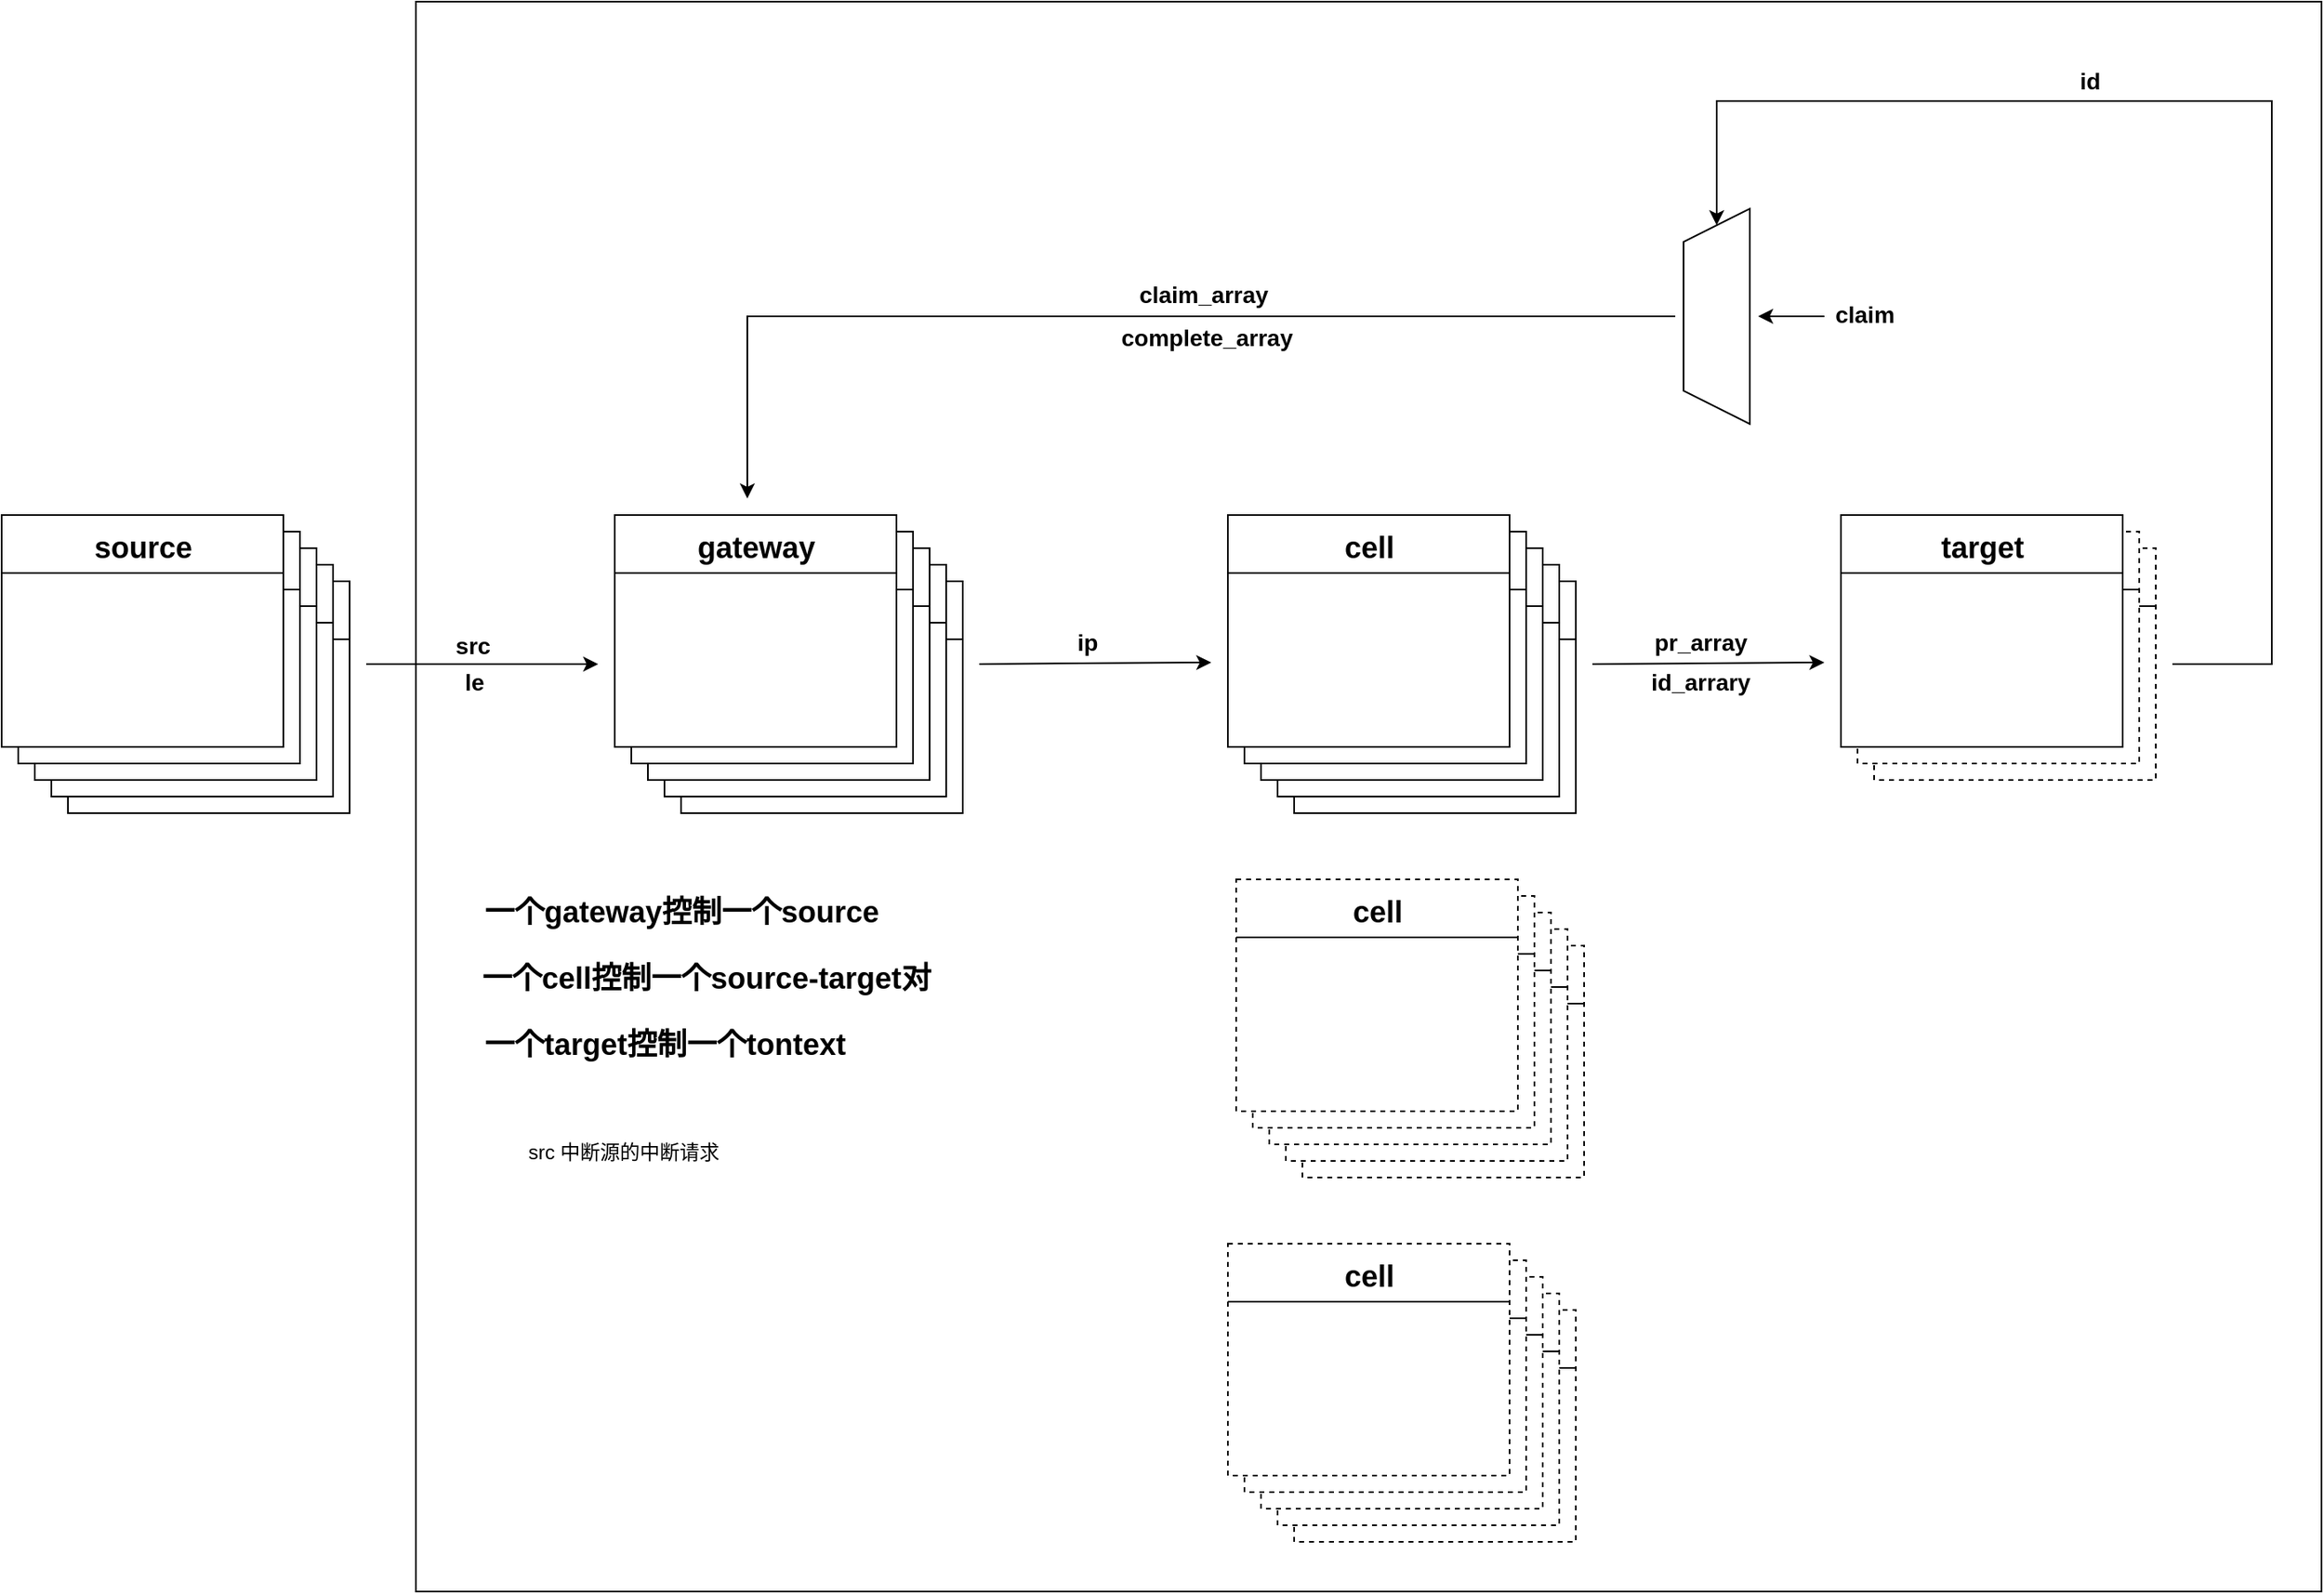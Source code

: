 <mxfile version="26.0.16">
  <diagram name="Page-1" id="-SYQERfHaWjqzHmGgk6P">
    <mxGraphModel dx="2480" dy="2063" grid="1" gridSize="10" guides="1" tooltips="1" connect="1" arrows="1" fold="1" page="1" pageScale="1" pageWidth="850" pageHeight="1100" math="0" shadow="0">
      <root>
        <mxCell id="0" />
        <mxCell id="1" parent="0" />
        <mxCell id="Y2h-zCyRkWRilLOsBVtO-182" value="" style="rounded=0;whiteSpace=wrap;html=1;fillColor=none;strokeColor=default;" parent="1" vertex="1">
          <mxGeometry x="120" y="-20" width="1150" height="960" as="geometry" />
        </mxCell>
        <mxCell id="Y2h-zCyRkWRilLOsBVtO-12" value="" style="group" parent="1" vertex="1" connectable="0">
          <mxGeometry x="240" y="290" width="270" height="210" as="geometry" />
        </mxCell>
        <mxCell id="Y2h-zCyRkWRilLOsBVtO-30" value="" style="group" parent="Y2h-zCyRkWRilLOsBVtO-12" vertex="1" connectable="0">
          <mxGeometry x="40" y="40" width="170" height="140" as="geometry" />
        </mxCell>
        <mxCell id="Y2h-zCyRkWRilLOsBVtO-31" value="" style="rounded=0;whiteSpace=wrap;html=1;movable=1;resizable=1;rotatable=1;deletable=1;editable=1;locked=0;connectable=1;" parent="Y2h-zCyRkWRilLOsBVtO-30" vertex="1">
          <mxGeometry width="170" height="140" as="geometry" />
        </mxCell>
        <mxCell id="Y2h-zCyRkWRilLOsBVtO-32" value="" style="endArrow=none;html=1;rounded=0;exitX=0;exitY=0.25;exitDx=0;exitDy=0;entryX=1;entryY=0.25;entryDx=0;entryDy=0;movable=0;resizable=0;rotatable=0;deletable=0;editable=0;locked=1;connectable=0;" parent="Y2h-zCyRkWRilLOsBVtO-30" source="Y2h-zCyRkWRilLOsBVtO-31" target="Y2h-zCyRkWRilLOsBVtO-31" edge="1">
          <mxGeometry width="50" height="50" relative="1" as="geometry">
            <mxPoint x="90" y="230" as="sourcePoint" />
            <mxPoint x="140" y="180" as="targetPoint" />
          </mxGeometry>
        </mxCell>
        <mxCell id="Y2h-zCyRkWRilLOsBVtO-33" value="&lt;b&gt;&lt;font style=&quot;font-size: 18px;&quot;&gt;gateway&lt;/font&gt;&lt;/b&gt;" style="text;html=1;align=center;verticalAlign=middle;resizable=0;points=[];autosize=1;strokeColor=none;fillColor=none;movable=0;rotatable=0;deletable=0;editable=0;locked=1;connectable=0;" parent="Y2h-zCyRkWRilLOsBVtO-30" vertex="1">
          <mxGeometry x="40" width="90" height="40" as="geometry" />
        </mxCell>
        <mxCell id="Y2h-zCyRkWRilLOsBVtO-13" value="" style="group;shadow=1;" parent="Y2h-zCyRkWRilLOsBVtO-12" vertex="1" connectable="0">
          <mxGeometry x="10" y="10" width="240" height="200" as="geometry" />
        </mxCell>
        <mxCell id="Y2h-zCyRkWRilLOsBVtO-34" value="" style="group" parent="Y2h-zCyRkWRilLOsBVtO-13" vertex="1" connectable="0">
          <mxGeometry x="20" y="20" width="170" height="140" as="geometry" />
        </mxCell>
        <mxCell id="Y2h-zCyRkWRilLOsBVtO-35" value="" style="rounded=0;whiteSpace=wrap;html=1;movable=1;resizable=1;rotatable=1;deletable=1;editable=1;locked=0;connectable=1;" parent="Y2h-zCyRkWRilLOsBVtO-34" vertex="1">
          <mxGeometry width="170" height="140" as="geometry" />
        </mxCell>
        <mxCell id="Y2h-zCyRkWRilLOsBVtO-36" value="" style="endArrow=none;html=1;rounded=0;exitX=0;exitY=0.25;exitDx=0;exitDy=0;entryX=1;entryY=0.25;entryDx=0;entryDy=0;movable=0;resizable=0;rotatable=0;deletable=0;editable=0;locked=1;connectable=0;" parent="Y2h-zCyRkWRilLOsBVtO-34" source="Y2h-zCyRkWRilLOsBVtO-35" target="Y2h-zCyRkWRilLOsBVtO-35" edge="1">
          <mxGeometry width="50" height="50" relative="1" as="geometry">
            <mxPoint x="90" y="230" as="sourcePoint" />
            <mxPoint x="140" y="180" as="targetPoint" />
          </mxGeometry>
        </mxCell>
        <mxCell id="Y2h-zCyRkWRilLOsBVtO-37" value="&lt;b&gt;&lt;font style=&quot;font-size: 18px;&quot;&gt;gateway&lt;/font&gt;&lt;/b&gt;" style="text;html=1;align=center;verticalAlign=middle;resizable=0;points=[];autosize=1;strokeColor=none;fillColor=none;movable=0;rotatable=0;deletable=0;editable=0;locked=1;connectable=0;" parent="Y2h-zCyRkWRilLOsBVtO-34" vertex="1">
          <mxGeometry x="40" width="90" height="40" as="geometry" />
        </mxCell>
        <mxCell id="Y2h-zCyRkWRilLOsBVtO-25" value="" style="group" parent="Y2h-zCyRkWRilLOsBVtO-13" vertex="1" connectable="0">
          <mxGeometry x="10" y="10" width="170" height="140" as="geometry" />
        </mxCell>
        <mxCell id="Y2h-zCyRkWRilLOsBVtO-26" value="" style="rounded=0;whiteSpace=wrap;html=1;movable=1;resizable=1;rotatable=1;deletable=1;editable=1;locked=0;connectable=1;" parent="Y2h-zCyRkWRilLOsBVtO-25" vertex="1">
          <mxGeometry width="170" height="140" as="geometry" />
        </mxCell>
        <mxCell id="Y2h-zCyRkWRilLOsBVtO-27" value="" style="endArrow=none;html=1;rounded=0;exitX=0;exitY=0.25;exitDx=0;exitDy=0;entryX=1;entryY=0.25;entryDx=0;entryDy=0;movable=0;resizable=0;rotatable=0;deletable=0;editable=0;locked=1;connectable=0;" parent="Y2h-zCyRkWRilLOsBVtO-25" source="Y2h-zCyRkWRilLOsBVtO-26" target="Y2h-zCyRkWRilLOsBVtO-26" edge="1">
          <mxGeometry width="50" height="50" relative="1" as="geometry">
            <mxPoint x="90" y="230" as="sourcePoint" />
            <mxPoint x="140" y="180" as="targetPoint" />
          </mxGeometry>
        </mxCell>
        <mxCell id="Y2h-zCyRkWRilLOsBVtO-28" value="&lt;b&gt;&lt;font style=&quot;font-size: 18px;&quot;&gt;gateway&lt;/font&gt;&lt;/b&gt;" style="text;html=1;align=center;verticalAlign=middle;resizable=0;points=[];autosize=1;strokeColor=none;fillColor=none;movable=0;rotatable=0;deletable=0;editable=0;locked=1;connectable=0;" parent="Y2h-zCyRkWRilLOsBVtO-25" vertex="1">
          <mxGeometry x="40" width="90" height="40" as="geometry" />
        </mxCell>
        <mxCell id="Y2h-zCyRkWRilLOsBVtO-14" value="" style="rounded=0;whiteSpace=wrap;html=1;movable=1;resizable=1;rotatable=1;deletable=1;editable=1;locked=0;connectable=1;" parent="Y2h-zCyRkWRilLOsBVtO-13" vertex="1">
          <mxGeometry width="170" height="140" as="geometry" />
        </mxCell>
        <mxCell id="Y2h-zCyRkWRilLOsBVtO-15" value="" style="endArrow=none;html=1;rounded=0;exitX=0;exitY=0.25;exitDx=0;exitDy=0;entryX=1;entryY=0.25;entryDx=0;entryDy=0;movable=0;resizable=0;rotatable=0;deletable=0;editable=0;locked=1;connectable=0;" parent="Y2h-zCyRkWRilLOsBVtO-13" source="Y2h-zCyRkWRilLOsBVtO-14" target="Y2h-zCyRkWRilLOsBVtO-14" edge="1">
          <mxGeometry width="50" height="50" relative="1" as="geometry">
            <mxPoint x="90" y="230" as="sourcePoint" />
            <mxPoint x="140" y="180" as="targetPoint" />
          </mxGeometry>
        </mxCell>
        <mxCell id="Y2h-zCyRkWRilLOsBVtO-16" value="&lt;b&gt;&lt;font style=&quot;font-size: 18px;&quot;&gt;gateway&lt;/font&gt;&lt;/b&gt;" style="text;html=1;align=center;verticalAlign=middle;resizable=0;points=[];autosize=1;strokeColor=none;fillColor=none;movable=0;rotatable=0;deletable=0;editable=0;locked=1;connectable=0;" parent="Y2h-zCyRkWRilLOsBVtO-13" vertex="1">
          <mxGeometry x="40" width="90" height="40" as="geometry" />
        </mxCell>
        <mxCell id="Y2h-zCyRkWRilLOsBVtO-8" value="" style="rounded=0;whiteSpace=wrap;html=1;movable=1;resizable=1;rotatable=1;deletable=1;editable=1;locked=0;connectable=1;" parent="Y2h-zCyRkWRilLOsBVtO-12" vertex="1">
          <mxGeometry width="170" height="140" as="geometry" />
        </mxCell>
        <mxCell id="Y2h-zCyRkWRilLOsBVtO-10" value="" style="endArrow=none;html=1;rounded=0;exitX=0;exitY=0.25;exitDx=0;exitDy=0;entryX=1;entryY=0.25;entryDx=0;entryDy=0;movable=0;resizable=0;rotatable=0;deletable=0;editable=0;locked=1;connectable=0;" parent="Y2h-zCyRkWRilLOsBVtO-12" source="Y2h-zCyRkWRilLOsBVtO-8" target="Y2h-zCyRkWRilLOsBVtO-8" edge="1">
          <mxGeometry width="50" height="50" relative="1" as="geometry">
            <mxPoint x="90" y="230" as="sourcePoint" />
            <mxPoint x="140" y="180" as="targetPoint" />
          </mxGeometry>
        </mxCell>
        <mxCell id="Y2h-zCyRkWRilLOsBVtO-11" value="&lt;b&gt;&lt;font style=&quot;font-size: 18px;&quot;&gt;gateway&lt;/font&gt;&lt;/b&gt;" style="text;html=1;align=center;verticalAlign=middle;resizable=0;points=[];autosize=1;strokeColor=none;fillColor=none;movable=0;rotatable=0;deletable=0;editable=0;locked=1;connectable=0;" parent="Y2h-zCyRkWRilLOsBVtO-12" vertex="1">
          <mxGeometry x="40" width="90" height="40" as="geometry" />
        </mxCell>
        <mxCell id="Y2h-zCyRkWRilLOsBVtO-38" value="&lt;font style=&quot;font-size: 18px;&quot;&gt;&lt;b style=&quot;&quot;&gt;一个gateway控制一个source&lt;/b&gt;&lt;/font&gt;" style="text;html=1;align=center;verticalAlign=middle;resizable=0;points=[];autosize=1;strokeColor=none;fillColor=none;" parent="1" vertex="1">
          <mxGeometry x="150" y="510" width="260" height="40" as="geometry" />
        </mxCell>
        <mxCell id="Y2h-zCyRkWRilLOsBVtO-40" value="" style="group" parent="1" vertex="1" connectable="0">
          <mxGeometry x="-130" y="290" width="260" height="210" as="geometry" />
        </mxCell>
        <mxCell id="Y2h-zCyRkWRilLOsBVtO-41" value="" style="group" parent="Y2h-zCyRkWRilLOsBVtO-40" vertex="1" connectable="0">
          <mxGeometry x="40" y="40" width="170" height="140" as="geometry" />
        </mxCell>
        <mxCell id="Y2h-zCyRkWRilLOsBVtO-42" value="" style="rounded=0;whiteSpace=wrap;html=1;movable=1;resizable=1;rotatable=1;deletable=1;editable=1;locked=0;connectable=1;" parent="Y2h-zCyRkWRilLOsBVtO-41" vertex="1">
          <mxGeometry width="170" height="140" as="geometry" />
        </mxCell>
        <mxCell id="Y2h-zCyRkWRilLOsBVtO-43" value="" style="endArrow=none;html=1;rounded=0;exitX=0;exitY=0.25;exitDx=0;exitDy=0;entryX=1;entryY=0.25;entryDx=0;entryDy=0;movable=0;resizable=0;rotatable=0;deletable=0;editable=0;locked=1;connectable=0;" parent="Y2h-zCyRkWRilLOsBVtO-41" source="Y2h-zCyRkWRilLOsBVtO-42" target="Y2h-zCyRkWRilLOsBVtO-42" edge="1">
          <mxGeometry width="50" height="50" relative="1" as="geometry">
            <mxPoint x="90" y="230" as="sourcePoint" />
            <mxPoint x="140" y="180" as="targetPoint" />
          </mxGeometry>
        </mxCell>
        <mxCell id="Y2h-zCyRkWRilLOsBVtO-44" value="&lt;b&gt;&lt;font style=&quot;font-size: 18px;&quot;&gt;gateway&lt;/font&gt;&lt;/b&gt;" style="text;html=1;align=center;verticalAlign=middle;resizable=0;points=[];autosize=1;strokeColor=none;fillColor=none;movable=0;rotatable=0;deletable=0;editable=0;locked=1;connectable=0;" parent="Y2h-zCyRkWRilLOsBVtO-41" vertex="1">
          <mxGeometry x="40" width="90" height="40" as="geometry" />
        </mxCell>
        <mxCell id="Y2h-zCyRkWRilLOsBVtO-45" value="" style="group;shadow=1;" parent="Y2h-zCyRkWRilLOsBVtO-40" vertex="1" connectable="0">
          <mxGeometry x="10" y="10" width="240" height="200" as="geometry" />
        </mxCell>
        <mxCell id="Y2h-zCyRkWRilLOsBVtO-46" value="" style="group" parent="Y2h-zCyRkWRilLOsBVtO-45" vertex="1" connectable="0">
          <mxGeometry x="20" y="20" width="170" height="140" as="geometry" />
        </mxCell>
        <mxCell id="Y2h-zCyRkWRilLOsBVtO-47" value="" style="rounded=0;whiteSpace=wrap;html=1;movable=1;resizable=1;rotatable=1;deletable=1;editable=1;locked=0;connectable=1;" parent="Y2h-zCyRkWRilLOsBVtO-46" vertex="1">
          <mxGeometry width="170" height="140" as="geometry" />
        </mxCell>
        <mxCell id="Y2h-zCyRkWRilLOsBVtO-48" value="" style="endArrow=none;html=1;rounded=0;exitX=0;exitY=0.25;exitDx=0;exitDy=0;entryX=1;entryY=0.25;entryDx=0;entryDy=0;movable=0;resizable=0;rotatable=0;deletable=0;editable=0;locked=1;connectable=0;" parent="Y2h-zCyRkWRilLOsBVtO-46" source="Y2h-zCyRkWRilLOsBVtO-47" target="Y2h-zCyRkWRilLOsBVtO-47" edge="1">
          <mxGeometry width="50" height="50" relative="1" as="geometry">
            <mxPoint x="90" y="230" as="sourcePoint" />
            <mxPoint x="140" y="180" as="targetPoint" />
          </mxGeometry>
        </mxCell>
        <mxCell id="Y2h-zCyRkWRilLOsBVtO-49" value="&lt;b&gt;&lt;font style=&quot;font-size: 18px;&quot;&gt;gateway&lt;/font&gt;&lt;/b&gt;" style="text;html=1;align=center;verticalAlign=middle;resizable=0;points=[];autosize=1;strokeColor=none;fillColor=none;movable=0;rotatable=0;deletable=0;editable=0;locked=1;connectable=0;" parent="Y2h-zCyRkWRilLOsBVtO-46" vertex="1">
          <mxGeometry x="40" width="90" height="40" as="geometry" />
        </mxCell>
        <mxCell id="Y2h-zCyRkWRilLOsBVtO-50" value="" style="group" parent="Y2h-zCyRkWRilLOsBVtO-45" vertex="1" connectable="0">
          <mxGeometry x="10" y="10" width="170" height="140" as="geometry" />
        </mxCell>
        <mxCell id="Y2h-zCyRkWRilLOsBVtO-51" value="" style="rounded=0;whiteSpace=wrap;html=1;movable=1;resizable=1;rotatable=1;deletable=1;editable=1;locked=0;connectable=1;" parent="Y2h-zCyRkWRilLOsBVtO-50" vertex="1">
          <mxGeometry width="170" height="140" as="geometry" />
        </mxCell>
        <mxCell id="Y2h-zCyRkWRilLOsBVtO-52" value="" style="endArrow=none;html=1;rounded=0;exitX=0;exitY=0.25;exitDx=0;exitDy=0;entryX=1;entryY=0.25;entryDx=0;entryDy=0;movable=0;resizable=0;rotatable=0;deletable=0;editable=0;locked=1;connectable=0;" parent="Y2h-zCyRkWRilLOsBVtO-50" source="Y2h-zCyRkWRilLOsBVtO-51" target="Y2h-zCyRkWRilLOsBVtO-51" edge="1">
          <mxGeometry width="50" height="50" relative="1" as="geometry">
            <mxPoint x="90" y="230" as="sourcePoint" />
            <mxPoint x="140" y="180" as="targetPoint" />
          </mxGeometry>
        </mxCell>
        <mxCell id="Y2h-zCyRkWRilLOsBVtO-53" value="&lt;b&gt;&lt;font style=&quot;font-size: 18px;&quot;&gt;gateway&lt;/font&gt;&lt;/b&gt;" style="text;html=1;align=center;verticalAlign=middle;resizable=0;points=[];autosize=1;strokeColor=none;fillColor=none;movable=0;rotatable=0;deletable=0;editable=0;locked=1;connectable=0;" parent="Y2h-zCyRkWRilLOsBVtO-50" vertex="1">
          <mxGeometry x="40" width="90" height="40" as="geometry" />
        </mxCell>
        <mxCell id="Y2h-zCyRkWRilLOsBVtO-54" value="" style="rounded=0;whiteSpace=wrap;html=1;movable=1;resizable=1;rotatable=1;deletable=1;editable=1;locked=0;connectable=1;" parent="Y2h-zCyRkWRilLOsBVtO-45" vertex="1">
          <mxGeometry width="170" height="140" as="geometry" />
        </mxCell>
        <mxCell id="Y2h-zCyRkWRilLOsBVtO-55" value="" style="endArrow=none;html=1;rounded=0;exitX=0;exitY=0.25;exitDx=0;exitDy=0;entryX=1;entryY=0.25;entryDx=0;entryDy=0;movable=0;resizable=0;rotatable=0;deletable=0;editable=0;locked=1;connectable=0;" parent="Y2h-zCyRkWRilLOsBVtO-45" source="Y2h-zCyRkWRilLOsBVtO-54" target="Y2h-zCyRkWRilLOsBVtO-54" edge="1">
          <mxGeometry width="50" height="50" relative="1" as="geometry">
            <mxPoint x="90" y="230" as="sourcePoint" />
            <mxPoint x="140" y="180" as="targetPoint" />
          </mxGeometry>
        </mxCell>
        <mxCell id="Y2h-zCyRkWRilLOsBVtO-56" value="&lt;b&gt;&lt;font style=&quot;font-size: 18px;&quot;&gt;gateway&lt;/font&gt;&lt;/b&gt;" style="text;html=1;align=center;verticalAlign=middle;resizable=0;points=[];autosize=1;strokeColor=none;fillColor=none;movable=0;rotatable=0;deletable=0;editable=0;locked=1;connectable=0;" parent="Y2h-zCyRkWRilLOsBVtO-45" vertex="1">
          <mxGeometry x="40" width="90" height="40" as="geometry" />
        </mxCell>
        <mxCell id="Y2h-zCyRkWRilLOsBVtO-39" value="" style="endArrow=classic;html=1;rounded=0;" parent="Y2h-zCyRkWRilLOsBVtO-45" edge="1">
          <mxGeometry width="50" height="50" relative="1" as="geometry">
            <mxPoint x="210" y="80" as="sourcePoint" />
            <mxPoint x="350" y="80" as="targetPoint" />
            <Array as="points">
              <mxPoint x="210" y="80" />
            </Array>
          </mxGeometry>
        </mxCell>
        <mxCell id="Y2h-zCyRkWRilLOsBVtO-57" value="" style="rounded=0;whiteSpace=wrap;html=1;movable=1;resizable=1;rotatable=1;deletable=1;editable=1;locked=0;connectable=1;" parent="Y2h-zCyRkWRilLOsBVtO-40" vertex="1">
          <mxGeometry width="170" height="140" as="geometry" />
        </mxCell>
        <mxCell id="Y2h-zCyRkWRilLOsBVtO-58" value="" style="endArrow=none;html=1;rounded=0;exitX=0;exitY=0.25;exitDx=0;exitDy=0;entryX=1;entryY=0.25;entryDx=0;entryDy=0;movable=0;resizable=0;rotatable=0;deletable=0;editable=0;locked=1;connectable=0;" parent="Y2h-zCyRkWRilLOsBVtO-40" source="Y2h-zCyRkWRilLOsBVtO-57" target="Y2h-zCyRkWRilLOsBVtO-57" edge="1">
          <mxGeometry width="50" height="50" relative="1" as="geometry">
            <mxPoint x="90" y="230" as="sourcePoint" />
            <mxPoint x="140" y="180" as="targetPoint" />
          </mxGeometry>
        </mxCell>
        <mxCell id="Y2h-zCyRkWRilLOsBVtO-59" value="&lt;b&gt;&lt;font style=&quot;font-size: 18px;&quot;&gt;source&lt;/font&gt;&lt;/b&gt;" style="text;html=1;align=center;verticalAlign=middle;resizable=1;points=[];autosize=1;strokeColor=none;fillColor=none;movable=1;rotatable=1;deletable=1;editable=1;locked=0;connectable=1;" parent="Y2h-zCyRkWRilLOsBVtO-40" vertex="1">
          <mxGeometry x="45" width="80" height="40" as="geometry" />
        </mxCell>
        <mxCell id="Y2h-zCyRkWRilLOsBVtO-60" value="src 中断源的中断请求" style="text;html=1;align=center;verticalAlign=middle;resizable=0;points=[];autosize=1;strokeColor=none;fillColor=none;" parent="1" vertex="1">
          <mxGeometry x="175" y="660" width="140" height="30" as="geometry" />
        </mxCell>
        <mxCell id="Y2h-zCyRkWRilLOsBVtO-61" value="&lt;font style=&quot;font-size: 14px;&quot;&gt;&lt;b&gt;src&amp;nbsp;&lt;/b&gt;&lt;/font&gt;" style="text;html=1;align=center;verticalAlign=middle;resizable=0;points=[];autosize=1;strokeColor=none;fillColor=none;" parent="1" vertex="1">
          <mxGeometry x="131" y="354" width="50" height="30" as="geometry" />
        </mxCell>
        <mxCell id="Y2h-zCyRkWRilLOsBVtO-62" value="&lt;font style=&quot;font-size: 14px;&quot;&gt;&lt;b&gt;le&lt;/b&gt;&lt;/font&gt;" style="text;html=1;align=center;verticalAlign=middle;resizable=0;points=[];autosize=1;strokeColor=none;fillColor=none;" parent="1" vertex="1">
          <mxGeometry x="135" y="376" width="40" height="30" as="geometry" />
        </mxCell>
        <mxCell id="Y2h-zCyRkWRilLOsBVtO-63" value="" style="endArrow=classic;html=1;rounded=0;" parent="1" edge="1">
          <mxGeometry width="50" height="50" relative="1" as="geometry">
            <mxPoint x="460" y="380" as="sourcePoint" />
            <mxPoint x="600" y="379" as="targetPoint" />
          </mxGeometry>
        </mxCell>
        <mxCell id="Y2h-zCyRkWRilLOsBVtO-64" value="" style="group;movable=1;resizable=1;rotatable=1;deletable=1;editable=1;locked=0;connectable=1;" parent="1" vertex="1" connectable="0">
          <mxGeometry x="610" y="290" width="270" height="210" as="geometry" />
        </mxCell>
        <mxCell id="Y2h-zCyRkWRilLOsBVtO-65" value="" style="group;movable=1;resizable=1;rotatable=1;deletable=1;editable=1;locked=0;connectable=1;" parent="Y2h-zCyRkWRilLOsBVtO-64" vertex="1" connectable="0">
          <mxGeometry x="40" y="40" width="170" height="140" as="geometry" />
        </mxCell>
        <mxCell id="Y2h-zCyRkWRilLOsBVtO-66" value="" style="rounded=0;whiteSpace=wrap;html=1;movable=1;resizable=1;rotatable=1;deletable=1;editable=1;locked=0;connectable=1;" parent="Y2h-zCyRkWRilLOsBVtO-65" vertex="1">
          <mxGeometry width="170" height="140" as="geometry" />
        </mxCell>
        <mxCell id="Y2h-zCyRkWRilLOsBVtO-67" value="" style="endArrow=none;html=1;rounded=0;exitX=0;exitY=0.25;exitDx=0;exitDy=0;entryX=1;entryY=0.25;entryDx=0;entryDy=0;movable=1;resizable=1;rotatable=1;deletable=1;editable=1;locked=0;connectable=1;" parent="Y2h-zCyRkWRilLOsBVtO-65" source="Y2h-zCyRkWRilLOsBVtO-66" target="Y2h-zCyRkWRilLOsBVtO-66" edge="1">
          <mxGeometry width="50" height="50" relative="1" as="geometry">
            <mxPoint x="90" y="230" as="sourcePoint" />
            <mxPoint x="140" y="180" as="targetPoint" />
          </mxGeometry>
        </mxCell>
        <mxCell id="Y2h-zCyRkWRilLOsBVtO-68" value="&lt;b&gt;&lt;font style=&quot;font-size: 18px;&quot;&gt;gateway&lt;/font&gt;&lt;/b&gt;" style="text;html=1;align=center;verticalAlign=middle;resizable=1;points=[];autosize=1;strokeColor=none;fillColor=none;movable=1;rotatable=1;deletable=1;editable=1;locked=0;connectable=1;" parent="Y2h-zCyRkWRilLOsBVtO-65" vertex="1">
          <mxGeometry x="40" width="90" height="40" as="geometry" />
        </mxCell>
        <mxCell id="Y2h-zCyRkWRilLOsBVtO-69" value="" style="group;shadow=1;movable=1;resizable=1;rotatable=1;deletable=1;editable=1;locked=0;connectable=1;" parent="Y2h-zCyRkWRilLOsBVtO-64" vertex="1" connectable="0">
          <mxGeometry x="10" y="10" width="240" height="200" as="geometry" />
        </mxCell>
        <mxCell id="Y2h-zCyRkWRilLOsBVtO-70" value="" style="group;movable=1;resizable=1;rotatable=1;deletable=1;editable=1;locked=0;connectable=1;" parent="Y2h-zCyRkWRilLOsBVtO-69" vertex="1" connectable="0">
          <mxGeometry x="20" y="20" width="170" height="140" as="geometry" />
        </mxCell>
        <mxCell id="Y2h-zCyRkWRilLOsBVtO-71" value="" style="rounded=0;whiteSpace=wrap;html=1;movable=1;resizable=1;rotatable=1;deletable=1;editable=1;locked=0;connectable=1;" parent="Y2h-zCyRkWRilLOsBVtO-70" vertex="1">
          <mxGeometry width="170" height="140" as="geometry" />
        </mxCell>
        <mxCell id="Y2h-zCyRkWRilLOsBVtO-72" value="" style="endArrow=none;html=1;rounded=0;exitX=0;exitY=0.25;exitDx=0;exitDy=0;entryX=1;entryY=0.25;entryDx=0;entryDy=0;movable=1;resizable=1;rotatable=1;deletable=1;editable=1;locked=0;connectable=1;" parent="Y2h-zCyRkWRilLOsBVtO-70" source="Y2h-zCyRkWRilLOsBVtO-71" target="Y2h-zCyRkWRilLOsBVtO-71" edge="1">
          <mxGeometry width="50" height="50" relative="1" as="geometry">
            <mxPoint x="90" y="230" as="sourcePoint" />
            <mxPoint x="140" y="180" as="targetPoint" />
          </mxGeometry>
        </mxCell>
        <mxCell id="Y2h-zCyRkWRilLOsBVtO-73" value="&lt;b&gt;&lt;font style=&quot;font-size: 18px;&quot;&gt;gateway&lt;/font&gt;&lt;/b&gt;" style="text;html=1;align=center;verticalAlign=middle;resizable=1;points=[];autosize=1;strokeColor=none;fillColor=none;movable=1;rotatable=1;deletable=1;editable=1;locked=0;connectable=1;" parent="Y2h-zCyRkWRilLOsBVtO-70" vertex="1">
          <mxGeometry x="40" width="90" height="40" as="geometry" />
        </mxCell>
        <mxCell id="Y2h-zCyRkWRilLOsBVtO-74" value="" style="group;movable=1;resizable=1;rotatable=1;deletable=1;editable=1;locked=0;connectable=1;" parent="Y2h-zCyRkWRilLOsBVtO-69" vertex="1" connectable="0">
          <mxGeometry x="10" y="10" width="170" height="140" as="geometry" />
        </mxCell>
        <mxCell id="Y2h-zCyRkWRilLOsBVtO-75" value="" style="rounded=0;whiteSpace=wrap;html=1;movable=1;resizable=1;rotatable=1;deletable=1;editable=1;locked=0;connectable=1;" parent="Y2h-zCyRkWRilLOsBVtO-74" vertex="1">
          <mxGeometry width="170" height="140" as="geometry" />
        </mxCell>
        <mxCell id="Y2h-zCyRkWRilLOsBVtO-76" value="" style="endArrow=none;html=1;rounded=0;exitX=0;exitY=0.25;exitDx=0;exitDy=0;entryX=1;entryY=0.25;entryDx=0;entryDy=0;movable=1;resizable=1;rotatable=1;deletable=1;editable=1;locked=0;connectable=1;" parent="Y2h-zCyRkWRilLOsBVtO-74" source="Y2h-zCyRkWRilLOsBVtO-75" target="Y2h-zCyRkWRilLOsBVtO-75" edge="1">
          <mxGeometry width="50" height="50" relative="1" as="geometry">
            <mxPoint x="90" y="230" as="sourcePoint" />
            <mxPoint x="140" y="180" as="targetPoint" />
          </mxGeometry>
        </mxCell>
        <mxCell id="Y2h-zCyRkWRilLOsBVtO-77" value="&lt;b&gt;&lt;font style=&quot;font-size: 18px;&quot;&gt;gateway&lt;/font&gt;&lt;/b&gt;" style="text;html=1;align=center;verticalAlign=middle;resizable=1;points=[];autosize=1;strokeColor=none;fillColor=none;movable=1;rotatable=1;deletable=1;editable=1;locked=0;connectable=1;" parent="Y2h-zCyRkWRilLOsBVtO-74" vertex="1">
          <mxGeometry x="40" width="90" height="40" as="geometry" />
        </mxCell>
        <mxCell id="Y2h-zCyRkWRilLOsBVtO-78" value="" style="rounded=0;whiteSpace=wrap;html=1;movable=1;resizable=1;rotatable=1;deletable=1;editable=1;locked=0;connectable=1;" parent="Y2h-zCyRkWRilLOsBVtO-69" vertex="1">
          <mxGeometry width="170" height="140" as="geometry" />
        </mxCell>
        <mxCell id="Y2h-zCyRkWRilLOsBVtO-79" value="" style="endArrow=none;html=1;rounded=0;exitX=0;exitY=0.25;exitDx=0;exitDy=0;entryX=1;entryY=0.25;entryDx=0;entryDy=0;movable=1;resizable=1;rotatable=1;deletable=1;editable=1;locked=0;connectable=1;" parent="Y2h-zCyRkWRilLOsBVtO-69" source="Y2h-zCyRkWRilLOsBVtO-78" target="Y2h-zCyRkWRilLOsBVtO-78" edge="1">
          <mxGeometry width="50" height="50" relative="1" as="geometry">
            <mxPoint x="90" y="230" as="sourcePoint" />
            <mxPoint x="140" y="180" as="targetPoint" />
          </mxGeometry>
        </mxCell>
        <mxCell id="Y2h-zCyRkWRilLOsBVtO-80" value="&lt;b&gt;&lt;font style=&quot;font-size: 18px;&quot;&gt;gateway&lt;/font&gt;&lt;/b&gt;" style="text;html=1;align=center;verticalAlign=middle;resizable=1;points=[];autosize=1;strokeColor=none;fillColor=none;movable=1;rotatable=1;deletable=1;editable=1;locked=0;connectable=1;" parent="Y2h-zCyRkWRilLOsBVtO-69" vertex="1">
          <mxGeometry x="40" width="90" height="40" as="geometry" />
        </mxCell>
        <mxCell id="Y2h-zCyRkWRilLOsBVtO-81" value="" style="rounded=0;whiteSpace=wrap;html=1;movable=1;resizable=1;rotatable=1;deletable=1;editable=1;locked=0;connectable=1;" parent="Y2h-zCyRkWRilLOsBVtO-64" vertex="1">
          <mxGeometry width="170" height="140" as="geometry" />
        </mxCell>
        <mxCell id="Y2h-zCyRkWRilLOsBVtO-82" value="" style="endArrow=none;html=1;rounded=0;exitX=0;exitY=0.25;exitDx=0;exitDy=0;entryX=1;entryY=0.25;entryDx=0;entryDy=0;movable=1;resizable=1;rotatable=1;deletable=1;editable=1;locked=0;connectable=1;" parent="Y2h-zCyRkWRilLOsBVtO-64" source="Y2h-zCyRkWRilLOsBVtO-81" target="Y2h-zCyRkWRilLOsBVtO-81" edge="1">
          <mxGeometry width="50" height="50" relative="1" as="geometry">
            <mxPoint x="90" y="230" as="sourcePoint" />
            <mxPoint x="140" y="180" as="targetPoint" />
          </mxGeometry>
        </mxCell>
        <mxCell id="Y2h-zCyRkWRilLOsBVtO-83" value="&lt;b&gt;&lt;font style=&quot;font-size: 18px;&quot;&gt;cell&lt;/font&gt;&lt;/b&gt;" style="text;html=1;align=center;verticalAlign=middle;resizable=1;points=[];autosize=1;strokeColor=none;fillColor=none;movable=1;rotatable=1;deletable=1;editable=1;locked=0;connectable=1;" parent="Y2h-zCyRkWRilLOsBVtO-64" vertex="1">
          <mxGeometry x="60" width="50" height="40" as="geometry" />
        </mxCell>
        <mxCell id="Y2h-zCyRkWRilLOsBVtO-84" value="" style="group;dashed=1;movable=1;resizable=1;rotatable=1;deletable=1;editable=1;locked=0;connectable=1;" parent="1" vertex="1" connectable="0">
          <mxGeometry x="615" y="510" width="270" height="210" as="geometry" />
        </mxCell>
        <mxCell id="Y2h-zCyRkWRilLOsBVtO-85" value="" style="group;dashed=1;movable=1;resizable=1;rotatable=1;deletable=1;editable=1;locked=0;connectable=1;" parent="Y2h-zCyRkWRilLOsBVtO-84" vertex="1" connectable="0">
          <mxGeometry x="40" y="40" width="170" height="140" as="geometry" />
        </mxCell>
        <mxCell id="Y2h-zCyRkWRilLOsBVtO-86" value="" style="rounded=0;whiteSpace=wrap;html=1;movable=1;resizable=1;rotatable=1;deletable=1;editable=1;locked=0;connectable=1;dashed=1;" parent="Y2h-zCyRkWRilLOsBVtO-85" vertex="1">
          <mxGeometry width="170" height="140" as="geometry" />
        </mxCell>
        <mxCell id="Y2h-zCyRkWRilLOsBVtO-87" value="" style="endArrow=none;html=1;rounded=0;exitX=0;exitY=0.25;exitDx=0;exitDy=0;entryX=1;entryY=0.25;entryDx=0;entryDy=0;movable=1;resizable=1;rotatable=1;deletable=1;editable=1;locked=0;connectable=1;" parent="Y2h-zCyRkWRilLOsBVtO-85" source="Y2h-zCyRkWRilLOsBVtO-86" target="Y2h-zCyRkWRilLOsBVtO-86" edge="1">
          <mxGeometry width="50" height="50" relative="1" as="geometry">
            <mxPoint x="90" y="230" as="sourcePoint" />
            <mxPoint x="140" y="180" as="targetPoint" />
          </mxGeometry>
        </mxCell>
        <mxCell id="Y2h-zCyRkWRilLOsBVtO-88" value="&lt;b&gt;&lt;font style=&quot;font-size: 18px;&quot;&gt;gateway&lt;/font&gt;&lt;/b&gt;" style="text;html=1;align=center;verticalAlign=middle;resizable=1;points=[];autosize=1;strokeColor=none;fillColor=none;movable=1;rotatable=1;deletable=1;editable=1;locked=0;connectable=1;" parent="Y2h-zCyRkWRilLOsBVtO-85" vertex="1">
          <mxGeometry x="40" width="90" height="40" as="geometry" />
        </mxCell>
        <mxCell id="Y2h-zCyRkWRilLOsBVtO-89" value="" style="group;shadow=1;dashed=1;movable=1;resizable=1;rotatable=1;deletable=1;editable=1;locked=0;connectable=1;" parent="Y2h-zCyRkWRilLOsBVtO-84" vertex="1" connectable="0">
          <mxGeometry x="10" y="10" width="240" height="200" as="geometry" />
        </mxCell>
        <mxCell id="Y2h-zCyRkWRilLOsBVtO-90" value="" style="group;dashed=1;movable=1;resizable=1;rotatable=1;deletable=1;editable=1;locked=0;connectable=1;" parent="Y2h-zCyRkWRilLOsBVtO-89" vertex="1" connectable="0">
          <mxGeometry x="20" y="20" width="170" height="140" as="geometry" />
        </mxCell>
        <mxCell id="Y2h-zCyRkWRilLOsBVtO-91" value="" style="rounded=0;whiteSpace=wrap;html=1;movable=1;resizable=1;rotatable=1;deletable=1;editable=1;locked=0;connectable=1;dashed=1;" parent="Y2h-zCyRkWRilLOsBVtO-90" vertex="1">
          <mxGeometry width="170" height="140" as="geometry" />
        </mxCell>
        <mxCell id="Y2h-zCyRkWRilLOsBVtO-92" value="" style="endArrow=none;html=1;rounded=0;exitX=0;exitY=0.25;exitDx=0;exitDy=0;entryX=1;entryY=0.25;entryDx=0;entryDy=0;movable=1;resizable=1;rotatable=1;deletable=1;editable=1;locked=0;connectable=1;" parent="Y2h-zCyRkWRilLOsBVtO-90" source="Y2h-zCyRkWRilLOsBVtO-91" target="Y2h-zCyRkWRilLOsBVtO-91" edge="1">
          <mxGeometry width="50" height="50" relative="1" as="geometry">
            <mxPoint x="90" y="230" as="sourcePoint" />
            <mxPoint x="140" y="180" as="targetPoint" />
          </mxGeometry>
        </mxCell>
        <mxCell id="Y2h-zCyRkWRilLOsBVtO-93" value="&lt;b&gt;&lt;font style=&quot;font-size: 18px;&quot;&gt;gateway&lt;/font&gt;&lt;/b&gt;" style="text;html=1;align=center;verticalAlign=middle;resizable=1;points=[];autosize=1;strokeColor=none;fillColor=none;movable=1;rotatable=1;deletable=1;editable=1;locked=0;connectable=1;" parent="Y2h-zCyRkWRilLOsBVtO-90" vertex="1">
          <mxGeometry x="40" width="90" height="40" as="geometry" />
        </mxCell>
        <mxCell id="Y2h-zCyRkWRilLOsBVtO-94" value="" style="group;dashed=1;movable=1;resizable=1;rotatable=1;deletable=1;editable=1;locked=0;connectable=1;" parent="Y2h-zCyRkWRilLOsBVtO-89" vertex="1" connectable="0">
          <mxGeometry x="10" y="10" width="170" height="140" as="geometry" />
        </mxCell>
        <mxCell id="Y2h-zCyRkWRilLOsBVtO-95" value="" style="rounded=0;whiteSpace=wrap;html=1;movable=1;resizable=1;rotatable=1;deletable=1;editable=1;locked=0;connectable=1;dashed=1;" parent="Y2h-zCyRkWRilLOsBVtO-94" vertex="1">
          <mxGeometry width="170" height="140" as="geometry" />
        </mxCell>
        <mxCell id="Y2h-zCyRkWRilLOsBVtO-96" value="" style="endArrow=none;html=1;rounded=0;exitX=0;exitY=0.25;exitDx=0;exitDy=0;entryX=1;entryY=0.25;entryDx=0;entryDy=0;movable=1;resizable=1;rotatable=1;deletable=1;editable=1;locked=0;connectable=1;" parent="Y2h-zCyRkWRilLOsBVtO-94" source="Y2h-zCyRkWRilLOsBVtO-95" target="Y2h-zCyRkWRilLOsBVtO-95" edge="1">
          <mxGeometry width="50" height="50" relative="1" as="geometry">
            <mxPoint x="90" y="230" as="sourcePoint" />
            <mxPoint x="140" y="180" as="targetPoint" />
          </mxGeometry>
        </mxCell>
        <mxCell id="Y2h-zCyRkWRilLOsBVtO-97" value="&lt;b&gt;&lt;font style=&quot;font-size: 18px;&quot;&gt;gateway&lt;/font&gt;&lt;/b&gt;" style="text;html=1;align=center;verticalAlign=middle;resizable=1;points=[];autosize=1;strokeColor=none;fillColor=none;movable=1;rotatable=1;deletable=1;editable=1;locked=0;connectable=1;" parent="Y2h-zCyRkWRilLOsBVtO-94" vertex="1">
          <mxGeometry x="40" width="90" height="40" as="geometry" />
        </mxCell>
        <mxCell id="Y2h-zCyRkWRilLOsBVtO-98" value="" style="rounded=0;whiteSpace=wrap;html=1;movable=1;resizable=1;rotatable=1;deletable=1;editable=1;locked=0;connectable=1;dashed=1;" parent="Y2h-zCyRkWRilLOsBVtO-89" vertex="1">
          <mxGeometry width="170" height="140" as="geometry" />
        </mxCell>
        <mxCell id="Y2h-zCyRkWRilLOsBVtO-99" value="" style="endArrow=none;html=1;rounded=0;exitX=0;exitY=0.25;exitDx=0;exitDy=0;entryX=1;entryY=0.25;entryDx=0;entryDy=0;movable=1;resizable=1;rotatable=1;deletable=1;editable=1;locked=0;connectable=1;" parent="Y2h-zCyRkWRilLOsBVtO-89" source="Y2h-zCyRkWRilLOsBVtO-98" target="Y2h-zCyRkWRilLOsBVtO-98" edge="1">
          <mxGeometry width="50" height="50" relative="1" as="geometry">
            <mxPoint x="90" y="230" as="sourcePoint" />
            <mxPoint x="140" y="180" as="targetPoint" />
          </mxGeometry>
        </mxCell>
        <mxCell id="Y2h-zCyRkWRilLOsBVtO-100" value="&lt;b&gt;&lt;font style=&quot;font-size: 18px;&quot;&gt;gateway&lt;/font&gt;&lt;/b&gt;" style="text;html=1;align=center;verticalAlign=middle;resizable=1;points=[];autosize=1;strokeColor=none;fillColor=none;movable=1;rotatable=1;deletable=1;editable=1;locked=0;connectable=1;" parent="Y2h-zCyRkWRilLOsBVtO-89" vertex="1">
          <mxGeometry x="40" width="90" height="40" as="geometry" />
        </mxCell>
        <mxCell id="Y2h-zCyRkWRilLOsBVtO-101" value="" style="rounded=0;whiteSpace=wrap;html=1;movable=1;resizable=1;rotatable=1;deletable=1;editable=1;locked=0;connectable=1;dashed=1;" parent="Y2h-zCyRkWRilLOsBVtO-84" vertex="1">
          <mxGeometry width="170" height="140" as="geometry" />
        </mxCell>
        <mxCell id="Y2h-zCyRkWRilLOsBVtO-102" value="" style="endArrow=none;html=1;rounded=0;exitX=0;exitY=0.25;exitDx=0;exitDy=0;entryX=1;entryY=0.25;entryDx=0;entryDy=0;movable=1;resizable=1;rotatable=1;deletable=1;editable=1;locked=0;connectable=1;" parent="Y2h-zCyRkWRilLOsBVtO-84" source="Y2h-zCyRkWRilLOsBVtO-101" target="Y2h-zCyRkWRilLOsBVtO-101" edge="1">
          <mxGeometry width="50" height="50" relative="1" as="geometry">
            <mxPoint x="90" y="230" as="sourcePoint" />
            <mxPoint x="140" y="180" as="targetPoint" />
          </mxGeometry>
        </mxCell>
        <mxCell id="Y2h-zCyRkWRilLOsBVtO-103" value="&lt;b&gt;&lt;font style=&quot;font-size: 18px;&quot;&gt;cell&lt;/font&gt;&lt;/b&gt;" style="text;html=1;align=center;verticalAlign=middle;resizable=1;points=[];autosize=1;strokeColor=none;fillColor=none;movable=1;rotatable=1;deletable=1;editable=1;locked=0;connectable=1;" parent="Y2h-zCyRkWRilLOsBVtO-84" vertex="1">
          <mxGeometry x="60" width="50" height="40" as="geometry" />
        </mxCell>
        <mxCell id="Y2h-zCyRkWRilLOsBVtO-104" value="" style="group;dashed=1;movable=1;resizable=1;rotatable=1;deletable=1;editable=1;locked=0;connectable=1;" parent="1" vertex="1" connectable="0">
          <mxGeometry x="610" y="710" width="270" height="210" as="geometry" />
        </mxCell>
        <mxCell id="Y2h-zCyRkWRilLOsBVtO-105" value="" style="group;dashed=1;movable=1;resizable=1;rotatable=1;deletable=1;editable=1;locked=0;connectable=1;" parent="Y2h-zCyRkWRilLOsBVtO-104" vertex="1" connectable="0">
          <mxGeometry x="40" y="60" width="170" height="140" as="geometry" />
        </mxCell>
        <mxCell id="Y2h-zCyRkWRilLOsBVtO-106" value="" style="rounded=0;whiteSpace=wrap;html=1;movable=1;resizable=1;rotatable=1;deletable=1;editable=1;locked=0;connectable=1;dashed=1;" parent="Y2h-zCyRkWRilLOsBVtO-105" vertex="1">
          <mxGeometry width="170" height="140" as="geometry" />
        </mxCell>
        <mxCell id="Y2h-zCyRkWRilLOsBVtO-107" value="" style="endArrow=none;html=1;rounded=0;exitX=0;exitY=0.25;exitDx=0;exitDy=0;entryX=1;entryY=0.25;entryDx=0;entryDy=0;movable=1;resizable=1;rotatable=1;deletable=1;editable=1;locked=0;connectable=1;" parent="Y2h-zCyRkWRilLOsBVtO-105" source="Y2h-zCyRkWRilLOsBVtO-106" target="Y2h-zCyRkWRilLOsBVtO-106" edge="1">
          <mxGeometry width="50" height="50" relative="1" as="geometry">
            <mxPoint x="90" y="230" as="sourcePoint" />
            <mxPoint x="140" y="180" as="targetPoint" />
          </mxGeometry>
        </mxCell>
        <mxCell id="Y2h-zCyRkWRilLOsBVtO-108" value="&lt;b&gt;&lt;font style=&quot;font-size: 18px;&quot;&gt;gateway&lt;/font&gt;&lt;/b&gt;" style="text;html=1;align=center;verticalAlign=middle;resizable=1;points=[];autosize=1;strokeColor=none;fillColor=none;movable=1;rotatable=1;deletable=1;editable=1;locked=0;connectable=1;" parent="Y2h-zCyRkWRilLOsBVtO-105" vertex="1">
          <mxGeometry x="40" width="90" height="40" as="geometry" />
        </mxCell>
        <mxCell id="Y2h-zCyRkWRilLOsBVtO-109" value="" style="group;shadow=1;dashed=1;movable=1;resizable=1;rotatable=1;deletable=1;editable=1;locked=0;connectable=1;" parent="Y2h-zCyRkWRilLOsBVtO-104" vertex="1" connectable="0">
          <mxGeometry x="10" y="10" width="240" height="200" as="geometry" />
        </mxCell>
        <mxCell id="Y2h-zCyRkWRilLOsBVtO-110" value="" style="group;dashed=1;movable=1;resizable=1;rotatable=1;deletable=1;editable=1;locked=0;connectable=1;" parent="Y2h-zCyRkWRilLOsBVtO-109" vertex="1" connectable="0">
          <mxGeometry x="20" y="40" width="170" height="140" as="geometry" />
        </mxCell>
        <mxCell id="Y2h-zCyRkWRilLOsBVtO-111" value="" style="rounded=0;whiteSpace=wrap;html=1;movable=1;resizable=1;rotatable=1;deletable=1;editable=1;locked=0;connectable=1;dashed=1;" parent="Y2h-zCyRkWRilLOsBVtO-110" vertex="1">
          <mxGeometry width="170" height="140" as="geometry" />
        </mxCell>
        <mxCell id="Y2h-zCyRkWRilLOsBVtO-112" value="" style="endArrow=none;html=1;rounded=0;exitX=0;exitY=0.25;exitDx=0;exitDy=0;entryX=1;entryY=0.25;entryDx=0;entryDy=0;movable=1;resizable=1;rotatable=1;deletable=1;editable=1;locked=0;connectable=1;" parent="Y2h-zCyRkWRilLOsBVtO-110" source="Y2h-zCyRkWRilLOsBVtO-111" target="Y2h-zCyRkWRilLOsBVtO-111" edge="1">
          <mxGeometry width="50" height="50" relative="1" as="geometry">
            <mxPoint x="90" y="230" as="sourcePoint" />
            <mxPoint x="140" y="180" as="targetPoint" />
          </mxGeometry>
        </mxCell>
        <mxCell id="Y2h-zCyRkWRilLOsBVtO-113" value="&lt;b&gt;&lt;font style=&quot;font-size: 18px;&quot;&gt;gateway&lt;/font&gt;&lt;/b&gt;" style="text;html=1;align=center;verticalAlign=middle;resizable=1;points=[];autosize=1;strokeColor=none;fillColor=none;movable=1;rotatable=1;deletable=1;editable=1;locked=0;connectable=1;" parent="Y2h-zCyRkWRilLOsBVtO-110" vertex="1">
          <mxGeometry x="40" width="90" height="40" as="geometry" />
        </mxCell>
        <mxCell id="Y2h-zCyRkWRilLOsBVtO-114" value="" style="group;dashed=1;movable=1;resizable=1;rotatable=1;deletable=1;editable=1;locked=0;connectable=1;" parent="Y2h-zCyRkWRilLOsBVtO-109" vertex="1" connectable="0">
          <mxGeometry x="10" y="30" width="170" height="140" as="geometry" />
        </mxCell>
        <mxCell id="Y2h-zCyRkWRilLOsBVtO-115" value="" style="rounded=0;whiteSpace=wrap;html=1;movable=1;resizable=1;rotatable=1;deletable=1;editable=1;locked=0;connectable=1;dashed=1;" parent="Y2h-zCyRkWRilLOsBVtO-114" vertex="1">
          <mxGeometry width="170" height="140" as="geometry" />
        </mxCell>
        <mxCell id="Y2h-zCyRkWRilLOsBVtO-116" value="" style="endArrow=none;html=1;rounded=0;exitX=0;exitY=0.25;exitDx=0;exitDy=0;entryX=1;entryY=0.25;entryDx=0;entryDy=0;movable=1;resizable=1;rotatable=1;deletable=1;editable=1;locked=0;connectable=1;" parent="Y2h-zCyRkWRilLOsBVtO-114" source="Y2h-zCyRkWRilLOsBVtO-115" target="Y2h-zCyRkWRilLOsBVtO-115" edge="1">
          <mxGeometry width="50" height="50" relative="1" as="geometry">
            <mxPoint x="90" y="230" as="sourcePoint" />
            <mxPoint x="140" y="180" as="targetPoint" />
          </mxGeometry>
        </mxCell>
        <mxCell id="Y2h-zCyRkWRilLOsBVtO-117" value="&lt;b&gt;&lt;font style=&quot;font-size: 18px;&quot;&gt;gateway&lt;/font&gt;&lt;/b&gt;" style="text;html=1;align=center;verticalAlign=middle;resizable=1;points=[];autosize=1;strokeColor=none;fillColor=none;movable=1;rotatable=1;deletable=1;editable=1;locked=0;connectable=1;" parent="Y2h-zCyRkWRilLOsBVtO-114" vertex="1">
          <mxGeometry x="40" width="90" height="40" as="geometry" />
        </mxCell>
        <mxCell id="Y2h-zCyRkWRilLOsBVtO-118" value="" style="rounded=0;whiteSpace=wrap;html=1;movable=1;resizable=1;rotatable=1;deletable=1;editable=1;locked=0;connectable=1;dashed=1;" parent="Y2h-zCyRkWRilLOsBVtO-109" vertex="1">
          <mxGeometry y="20" width="170" height="140" as="geometry" />
        </mxCell>
        <mxCell id="Y2h-zCyRkWRilLOsBVtO-119" value="" style="endArrow=none;html=1;rounded=0;exitX=0;exitY=0.25;exitDx=0;exitDy=0;entryX=1;entryY=0.25;entryDx=0;entryDy=0;movable=1;resizable=1;rotatable=1;deletable=1;editable=1;locked=0;connectable=1;" parent="Y2h-zCyRkWRilLOsBVtO-109" source="Y2h-zCyRkWRilLOsBVtO-118" target="Y2h-zCyRkWRilLOsBVtO-118" edge="1">
          <mxGeometry width="50" height="50" relative="1" as="geometry">
            <mxPoint x="90" y="230" as="sourcePoint" />
            <mxPoint x="140" y="180" as="targetPoint" />
          </mxGeometry>
        </mxCell>
        <mxCell id="Y2h-zCyRkWRilLOsBVtO-120" value="&lt;b&gt;&lt;font style=&quot;font-size: 18px;&quot;&gt;gateway&lt;/font&gt;&lt;/b&gt;" style="text;html=1;align=center;verticalAlign=middle;resizable=1;points=[];autosize=1;strokeColor=none;fillColor=none;movable=1;rotatable=1;deletable=1;editable=1;locked=0;connectable=1;" parent="Y2h-zCyRkWRilLOsBVtO-109" vertex="1">
          <mxGeometry x="40" width="90" height="40" as="geometry" />
        </mxCell>
        <mxCell id="Y2h-zCyRkWRilLOsBVtO-121" value="" style="rounded=0;whiteSpace=wrap;html=1;movable=1;resizable=1;rotatable=1;deletable=1;editable=1;locked=0;connectable=1;dashed=1;" parent="Y2h-zCyRkWRilLOsBVtO-104" vertex="1">
          <mxGeometry y="20" width="170" height="140" as="geometry" />
        </mxCell>
        <mxCell id="Y2h-zCyRkWRilLOsBVtO-122" value="" style="endArrow=none;html=1;rounded=0;exitX=0;exitY=0.25;exitDx=0;exitDy=0;entryX=1;entryY=0.25;entryDx=0;entryDy=0;movable=1;resizable=1;rotatable=1;deletable=1;editable=1;locked=0;connectable=1;" parent="Y2h-zCyRkWRilLOsBVtO-104" source="Y2h-zCyRkWRilLOsBVtO-121" target="Y2h-zCyRkWRilLOsBVtO-121" edge="1">
          <mxGeometry width="50" height="50" relative="1" as="geometry">
            <mxPoint x="90" y="230" as="sourcePoint" />
            <mxPoint x="140" y="180" as="targetPoint" />
          </mxGeometry>
        </mxCell>
        <mxCell id="Y2h-zCyRkWRilLOsBVtO-123" value="&lt;b&gt;&lt;font style=&quot;font-size: 18px;&quot;&gt;cell&lt;/font&gt;&lt;/b&gt;" style="text;html=1;align=center;verticalAlign=middle;resizable=1;points=[];autosize=1;strokeColor=none;fillColor=none;movable=1;rotatable=1;deletable=1;editable=1;locked=0;connectable=1;" parent="Y2h-zCyRkWRilLOsBVtO-104" vertex="1">
          <mxGeometry x="60" y="20" width="50" height="40" as="geometry" />
        </mxCell>
        <mxCell id="Y2h-zCyRkWRilLOsBVtO-126" value="&lt;font style=&quot;font-size: 14px;&quot;&gt;&lt;b&gt;ip&lt;/b&gt;&lt;/font&gt;" style="text;html=1;align=center;verticalAlign=middle;resizable=0;points=[];autosize=1;strokeColor=none;fillColor=none;" parent="1" vertex="1">
          <mxGeometry x="505" y="352" width="40" height="30" as="geometry" />
        </mxCell>
        <mxCell id="Y2h-zCyRkWRilLOsBVtO-127" value="" style="endArrow=classic;html=1;rounded=0;" parent="1" edge="1">
          <mxGeometry width="50" height="50" relative="1" as="geometry">
            <mxPoint x="830" y="380" as="sourcePoint" />
            <mxPoint x="970" y="379" as="targetPoint" />
          </mxGeometry>
        </mxCell>
        <mxCell id="Y2h-zCyRkWRilLOsBVtO-128" value="" style="group;movable=1;resizable=1;rotatable=1;deletable=1;editable=1;locked=0;connectable=1;" parent="1" vertex="1" connectable="0">
          <mxGeometry x="980" y="290" width="270" height="210" as="geometry" />
        </mxCell>
        <mxCell id="Y2h-zCyRkWRilLOsBVtO-168" value="" style="group" parent="Y2h-zCyRkWRilLOsBVtO-128" vertex="1" connectable="0">
          <mxGeometry width="250" height="210" as="geometry" />
        </mxCell>
        <mxCell id="Y2h-zCyRkWRilLOsBVtO-133" value="" style="group;shadow=1;movable=1;resizable=1;rotatable=1;deletable=1;editable=1;locked=0;connectable=1;" parent="Y2h-zCyRkWRilLOsBVtO-168" vertex="1" connectable="0">
          <mxGeometry x="10" y="10" width="240" height="200" as="geometry" />
        </mxCell>
        <mxCell id="Y2h-zCyRkWRilLOsBVtO-139" value="" style="rounded=0;whiteSpace=wrap;html=1;movable=1;resizable=1;rotatable=1;deletable=1;editable=1;locked=0;connectable=1;dashed=1;" parent="Y2h-zCyRkWRilLOsBVtO-133" vertex="1">
          <mxGeometry x="10" y="10" width="170" height="140" as="geometry" />
        </mxCell>
        <mxCell id="Y2h-zCyRkWRilLOsBVtO-140" value="" style="endArrow=none;html=1;rounded=0;exitX=0;exitY=0.25;exitDx=0;exitDy=0;entryX=1;entryY=0.25;entryDx=0;entryDy=0;movable=1;resizable=1;rotatable=1;deletable=1;editable=1;locked=0;connectable=1;" parent="Y2h-zCyRkWRilLOsBVtO-133" source="Y2h-zCyRkWRilLOsBVtO-139" target="Y2h-zCyRkWRilLOsBVtO-139" edge="1">
          <mxGeometry width="50" height="50" relative="1" as="geometry">
            <mxPoint x="100" y="240" as="sourcePoint" />
            <mxPoint x="150" y="190" as="targetPoint" />
          </mxGeometry>
        </mxCell>
        <mxCell id="Y2h-zCyRkWRilLOsBVtO-138" value="=" style="group;movable=1;resizable=1;rotatable=1;deletable=1;editable=1;locked=0;connectable=1;dashed=1;" parent="Y2h-zCyRkWRilLOsBVtO-133" vertex="1" connectable="0">
          <mxGeometry x="10" y="10" width="170" height="140" as="geometry" />
        </mxCell>
        <mxCell id="Y2h-zCyRkWRilLOsBVtO-141" value="&lt;b&gt;&lt;font style=&quot;font-size: 18px;&quot;&gt;gateway&lt;/font&gt;&lt;/b&gt;" style="text;html=1;align=center;verticalAlign=middle;resizable=1;points=[];autosize=1;strokeColor=none;fillColor=none;movable=1;rotatable=1;deletable=1;editable=1;locked=0;connectable=1;" parent="Y2h-zCyRkWRilLOsBVtO-138" vertex="1">
          <mxGeometry x="40" width="90" height="40" as="geometry" />
        </mxCell>
        <mxCell id="Y2h-zCyRkWRilLOsBVtO-142" value="" style="rounded=0;whiteSpace=wrap;html=1;movable=1;resizable=1;rotatable=1;deletable=1;editable=1;locked=0;connectable=1;dashed=1;" parent="Y2h-zCyRkWRilLOsBVtO-133" vertex="1">
          <mxGeometry width="170" height="140" as="geometry" />
        </mxCell>
        <mxCell id="Y2h-zCyRkWRilLOsBVtO-143" value="" style="endArrow=none;html=1;rounded=0;exitX=0;exitY=0.25;exitDx=0;exitDy=0;entryX=1;entryY=0.25;entryDx=0;entryDy=0;movable=1;resizable=1;rotatable=1;deletable=1;editable=1;locked=0;connectable=1;" parent="Y2h-zCyRkWRilLOsBVtO-133" source="Y2h-zCyRkWRilLOsBVtO-142" target="Y2h-zCyRkWRilLOsBVtO-142" edge="1">
          <mxGeometry width="50" height="50" relative="1" as="geometry">
            <mxPoint x="90" y="230" as="sourcePoint" />
            <mxPoint x="140" y="180" as="targetPoint" />
          </mxGeometry>
        </mxCell>
        <mxCell id="Y2h-zCyRkWRilLOsBVtO-144" value="&lt;b&gt;&lt;font style=&quot;font-size: 18px;&quot;&gt;gateway&lt;/font&gt;&lt;/b&gt;" style="text;html=1;align=center;verticalAlign=middle;resizable=1;points=[];autosize=1;strokeColor=none;fillColor=none;movable=1;rotatable=1;deletable=1;editable=1;locked=0;connectable=1;" parent="Y2h-zCyRkWRilLOsBVtO-133" vertex="1">
          <mxGeometry x="40" width="90" height="40" as="geometry" />
        </mxCell>
        <mxCell id="Y2h-zCyRkWRilLOsBVtO-167" value="" style="endArrow=classic;html=1;rounded=0;entryX=1;entryY=0.5;entryDx=0;entryDy=0;" parent="Y2h-zCyRkWRilLOsBVtO-133" target="Y2h-zCyRkWRilLOsBVtO-173" edge="1">
          <mxGeometry width="50" height="50" relative="1" as="geometry">
            <mxPoint x="190" y="80" as="sourcePoint" />
            <mxPoint x="-120" y="-140" as="targetPoint" />
            <Array as="points">
              <mxPoint x="250" y="80" />
              <mxPoint x="250" y="-260" />
              <mxPoint x="-85" y="-260" />
            </Array>
          </mxGeometry>
        </mxCell>
        <mxCell id="Y2h-zCyRkWRilLOsBVtO-145" value="" style="rounded=0;whiteSpace=wrap;html=1;movable=1;resizable=1;rotatable=1;deletable=1;editable=1;locked=0;connectable=1;" parent="Y2h-zCyRkWRilLOsBVtO-168" vertex="1">
          <mxGeometry width="170" height="140" as="geometry" />
        </mxCell>
        <mxCell id="Y2h-zCyRkWRilLOsBVtO-146" value="" style="endArrow=none;html=1;rounded=0;exitX=0;exitY=0.25;exitDx=0;exitDy=0;entryX=1;entryY=0.25;entryDx=0;entryDy=0;movable=1;resizable=1;rotatable=1;deletable=1;editable=1;locked=0;connectable=1;" parent="Y2h-zCyRkWRilLOsBVtO-168" source="Y2h-zCyRkWRilLOsBVtO-145" target="Y2h-zCyRkWRilLOsBVtO-145" edge="1">
          <mxGeometry width="50" height="50" relative="1" as="geometry">
            <mxPoint x="90" y="230" as="sourcePoint" />
            <mxPoint x="140" y="180" as="targetPoint" />
          </mxGeometry>
        </mxCell>
        <mxCell id="Y2h-zCyRkWRilLOsBVtO-147" value="&lt;span style=&quot;font-size: 18px;&quot;&gt;&lt;b&gt;target&lt;/b&gt;&lt;/span&gt;" style="text;html=1;align=center;verticalAlign=middle;resizable=1;points=[];autosize=1;strokeColor=none;fillColor=none;movable=1;rotatable=1;deletable=1;editable=1;locked=0;connectable=1;" parent="Y2h-zCyRkWRilLOsBVtO-168" vertex="1">
          <mxGeometry x="50" width="70" height="40" as="geometry" />
        </mxCell>
        <mxCell id="Y2h-zCyRkWRilLOsBVtO-148" value="&lt;font style=&quot;font-size: 14px;&quot;&gt;&lt;b&gt;pr_array&lt;/b&gt;&lt;/font&gt;" style="text;html=1;align=center;verticalAlign=middle;resizable=0;points=[];autosize=1;strokeColor=none;fillColor=none;" parent="1" vertex="1">
          <mxGeometry x="855" y="352" width="80" height="30" as="geometry" />
        </mxCell>
        <mxCell id="Y2h-zCyRkWRilLOsBVtO-149" value="&lt;font style=&quot;font-size: 14px;&quot;&gt;&lt;b&gt;id_arrary&lt;/b&gt;&lt;/font&gt;" style="text;html=1;align=center;verticalAlign=middle;resizable=0;points=[];autosize=1;strokeColor=none;fillColor=none;" parent="1" vertex="1">
          <mxGeometry x="855" y="376" width="80" height="30" as="geometry" />
        </mxCell>
        <mxCell id="Y2h-zCyRkWRilLOsBVtO-170" value="&lt;font style=&quot;font-size: 14px;&quot;&gt;&lt;b&gt;id&lt;/b&gt;&lt;/font&gt;" style="text;html=1;align=center;verticalAlign=middle;resizable=0;points=[];autosize=1;strokeColor=none;fillColor=none;" parent="1" vertex="1">
          <mxGeometry x="1110" y="13" width="40" height="30" as="geometry" />
        </mxCell>
        <mxCell id="Y2h-zCyRkWRilLOsBVtO-173" value="" style="shape=trapezoid;perimeter=trapezoidPerimeter;whiteSpace=wrap;html=1;fixedSize=1;rotation=-90;" parent="1" vertex="1">
          <mxGeometry x="840" y="150" width="130" height="40" as="geometry" />
        </mxCell>
        <mxCell id="Y2h-zCyRkWRilLOsBVtO-177" value="" style="endArrow=classic;html=1;rounded=0;" parent="1" edge="1">
          <mxGeometry width="50" height="50" relative="1" as="geometry">
            <mxPoint x="970" y="170" as="sourcePoint" />
            <mxPoint x="930" y="170" as="targetPoint" />
          </mxGeometry>
        </mxCell>
        <mxCell id="Y2h-zCyRkWRilLOsBVtO-178" value="&lt;font style=&quot;font-size: 14px;&quot;&gt;&lt;b&gt;claim&lt;/b&gt;&lt;/font&gt;" style="text;html=1;align=center;verticalAlign=middle;resizable=0;points=[];autosize=1;strokeColor=none;fillColor=none;" parent="1" vertex="1">
          <mxGeometry x="964" y="154" width="60" height="30" as="geometry" />
        </mxCell>
        <mxCell id="Y2h-zCyRkWRilLOsBVtO-179" value="" style="endArrow=classic;html=1;rounded=0;" parent="1" edge="1">
          <mxGeometry width="50" height="50" relative="1" as="geometry">
            <mxPoint x="880" y="170" as="sourcePoint" />
            <mxPoint x="320" y="280" as="targetPoint" />
            <Array as="points">
              <mxPoint x="320" y="170" />
            </Array>
          </mxGeometry>
        </mxCell>
        <mxCell id="Y2h-zCyRkWRilLOsBVtO-180" value="&lt;font style=&quot;font-size: 14px;&quot;&gt;&lt;b&gt;claim_array&lt;/b&gt;&lt;/font&gt;" style="text;html=1;align=center;verticalAlign=middle;resizable=0;points=[];autosize=1;strokeColor=none;fillColor=none;" parent="1" vertex="1">
          <mxGeometry x="545" y="142" width="100" height="30" as="geometry" />
        </mxCell>
        <mxCell id="Y2h-zCyRkWRilLOsBVtO-181" value="&lt;font style=&quot;font-size: 14px;&quot;&gt;&lt;b&gt;complete_array&lt;/b&gt;&lt;/font&gt;" style="text;html=1;align=center;verticalAlign=middle;resizable=0;points=[];autosize=1;strokeColor=none;fillColor=none;" parent="1" vertex="1">
          <mxGeometry x="532" y="168" width="130" height="30" as="geometry" />
        </mxCell>
        <mxCell id="Y2h-zCyRkWRilLOsBVtO-184" value="&lt;font style=&quot;font-size: 18px;&quot;&gt;&lt;b style=&quot;&quot;&gt;一个cell控制一个source-target对&lt;/b&gt;&lt;/font&gt;" style="text;html=1;align=center;verticalAlign=middle;resizable=0;points=[];autosize=1;strokeColor=none;fillColor=none;" parent="1" vertex="1">
          <mxGeometry x="150" y="550" width="290" height="40" as="geometry" />
        </mxCell>
        <mxCell id="Y2h-zCyRkWRilLOsBVtO-185" value="&lt;font style=&quot;font-size: 18px;&quot;&gt;&lt;b style=&quot;&quot;&gt;一个target控制一个tontext&lt;/b&gt;&lt;/font&gt;" style="text;html=1;align=center;verticalAlign=middle;resizable=0;points=[];autosize=1;strokeColor=none;fillColor=none;" parent="1" vertex="1">
          <mxGeometry x="150" y="590" width="240" height="40" as="geometry" />
        </mxCell>
      </root>
    </mxGraphModel>
  </diagram>
</mxfile>
